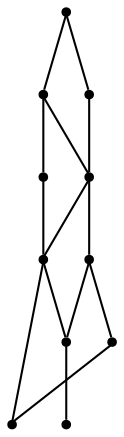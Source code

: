 graph {
  node [shape=point,comment="{\"directed\":false,\"doi\":\"10.1007/978-3-030-04414-5_14\",\"figure\":\"3 (4)\"}"]

  v0 [pos="653.9916783911068,393.2098911912555"]
  v1 [pos="653.9916783911068,426.5481269421499"]
  v2 [pos="653.9916783911067,359.87165544036105"]
  v3 [pos="653.9916783911067,259.8579894352563"]
  v4 [pos="653.9916783911067,293.19622518615074"]
  v5 [pos="520.6371089876654,309.8643018140195"]
  v6 [pos="520.6371089876654,426.5481269421499"]
  v7 [pos="520.6371089876654,226.51975368436183"]
  v8 [pos="520.6371089876654,376.5407733158083"]
  v9 [pos="520.6371089876654,343.2025375649139"]
  v10 [pos="520.6371089876654,259.8579894352563"]

  v0 -- v1 [id="-1",pos="653.9916783911068,393.2098911912555 653.9916783911068,426.5481269421499 653.9916783911068,426.5481269421499 653.9916783911068,426.5481269421499"]
  v2 -- v0 [id="-2",pos="653.9916783911067,359.87165544036105 653.9916783911068,393.2098911912555 653.9916783911068,393.2098911912555 653.9916783911068,393.2098911912555"]
  v3 -- v4 [id="-3",pos="653.9916783911067,259.8579894352563 653.9916783911067,293.19622518615074 653.9916783911067,293.19622518615074 653.9916783911067,293.19622518615074"]
  v5 -- v2 [id="-4",pos="520.6371089876654,309.8643018140195 653.9916783911067,359.87165544036105 653.9916783911067,359.87165544036105 653.9916783911067,359.87165544036105"]
  v9 -- v0 [id="-5",pos="520.6371089876654,343.2025375649139 653.9916783911068,393.2098911912555 653.9916783911068,393.2098911912555 653.9916783911068,393.2098911912555"]
  v7 -- v10 [id="-6",pos="520.6371089876654,226.51975368436183 520.6371089876654,259.8579894352563 520.6371089876654,259.8579894352563 520.6371089876654,259.8579894352563"]
  v10 -- v5 [id="-7",pos="520.6371089876654,259.8579894352563 520.6371089876654,309.8643018140195 520.6371089876654,309.8643018140195 520.6371089876654,309.8643018140195"]
  v5 -- v9 [id="-8",pos="520.6371089876654,309.8643018140195 520.6371089876654,343.2025375649139 520.6371089876654,343.2025375649139 520.6371089876654,343.2025375649139"]
  v9 -- v8 [id="-9",pos="520.6371089876654,343.2025375649139 520.6371089876654,376.5407733158083 520.6371089876654,376.5407733158083 520.6371089876654,376.5407733158083"]
  v8 -- v6 [id="-10",pos="520.6371089876654,376.5407733158083 520.6371089876654,426.5481269421499 520.6371089876654,426.5481269421499 520.6371089876654,426.5481269421499"]
  v7 -- v3 [id="-11",pos="520.6371089876654,226.51975368436183 653.9916783911067,259.8579894352563 653.9916783911067,259.8579894352563 653.9916783911067,259.8579894352563"]
  v3 -- v5 [id="-13",pos="653.9916783911067,259.8579894352563 520.6371089876654,309.8643018140195 520.6371089876654,309.8643018140195 520.6371089876654,309.8643018140195"]
  v4 -- v2 [id="-15",pos="653.9916783911067,293.19622518615074 653.9916783911067,359.87165544036105 653.9916783911067,359.87165544036105 653.9916783911067,359.87165544036105"]
  v2 -- v6 [id="-17",pos="653.9916783911067,359.87165544036105 520.6371089876654,426.5481269421499 520.6371089876654,426.5481269421499 520.6371089876654,426.5481269421499"]
}